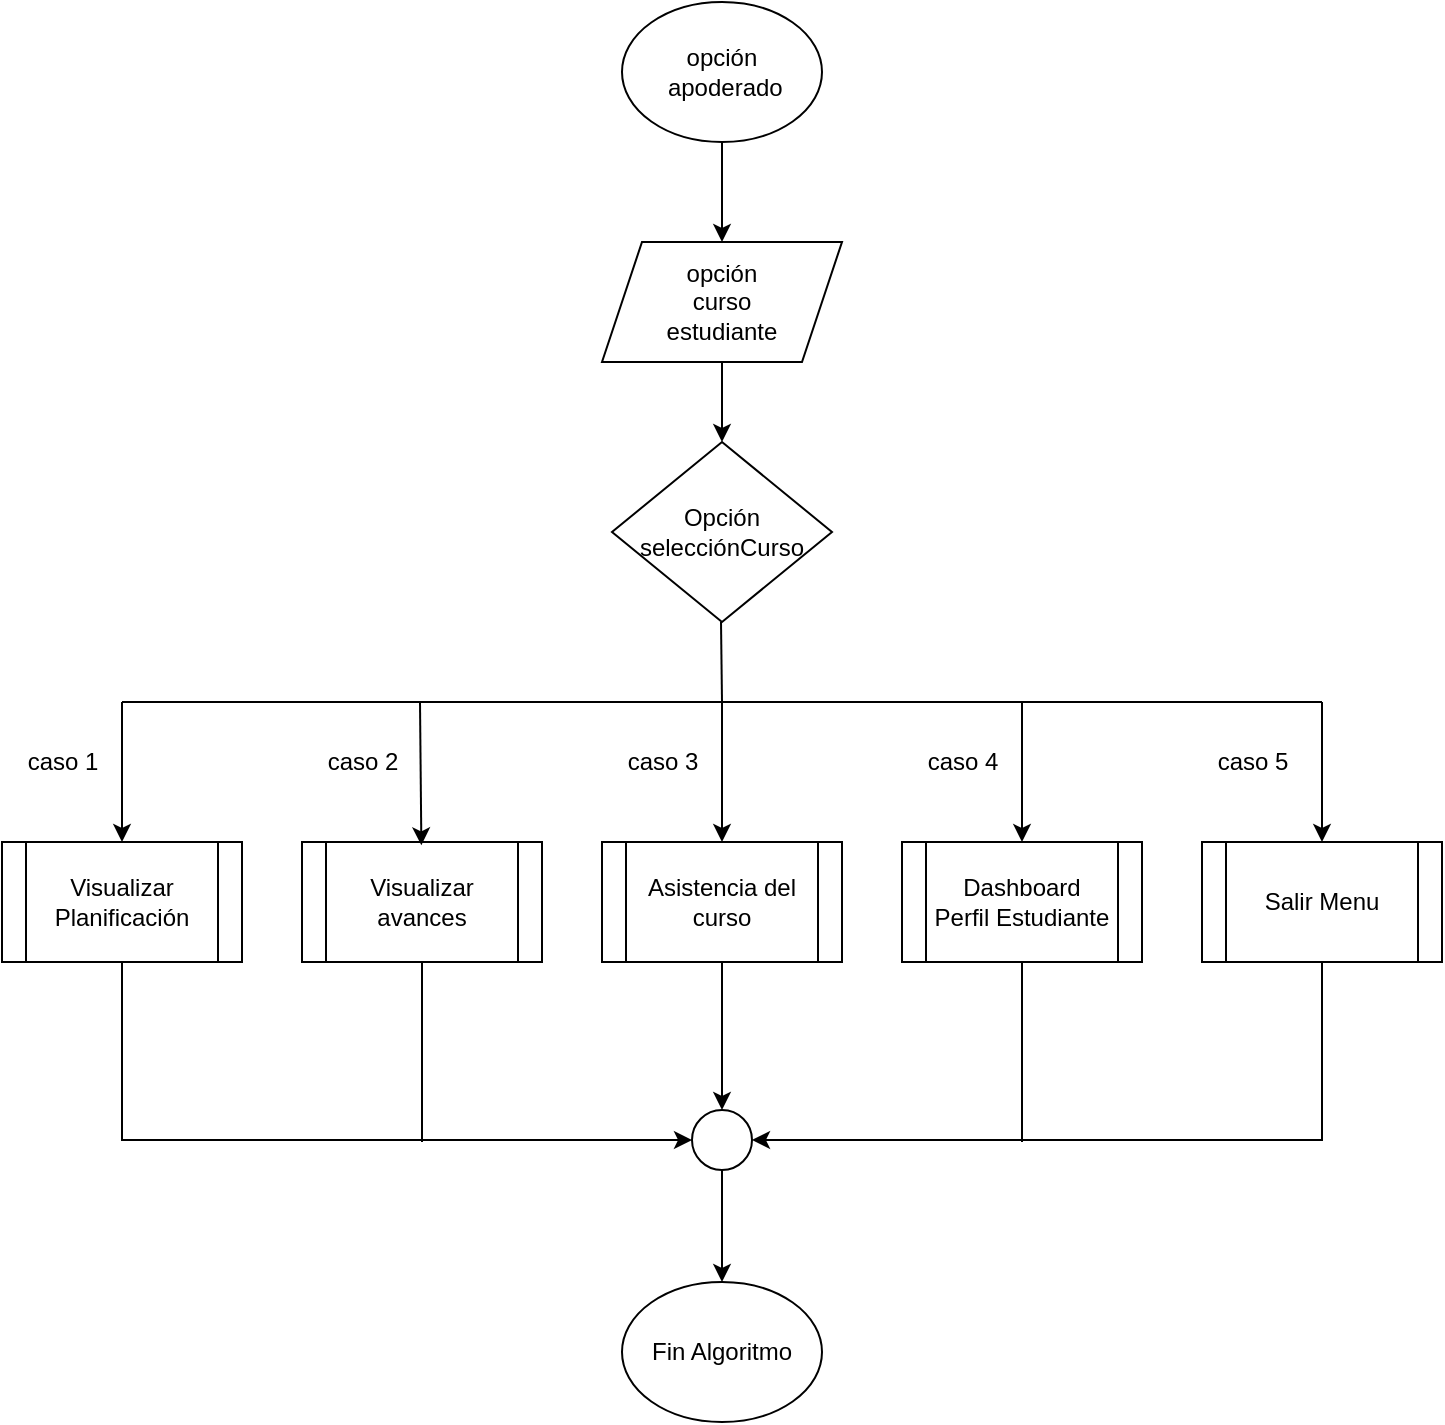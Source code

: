 <mxfile version="14.6.12" type="device"><diagram id="HlarW30TBiqMSRS4cu1i" name="Page-1"><mxGraphModel dx="1022" dy="380" grid="1" gridSize="10" guides="1" tooltips="1" connect="1" arrows="1" fold="1" page="1" pageScale="1" pageWidth="850" pageHeight="1100" math="0" shadow="0"><root><mxCell id="0"/><mxCell id="1" parent="0"/><mxCell id="k6VM7V2a6xZTYDvrX6Ch-3" value="" style="edgeStyle=orthogonalEdgeStyle;rounded=0;orthogonalLoop=1;jettySize=auto;html=1;" edge="1" parent="1" source="k6VM7V2a6xZTYDvrX6Ch-1" target="k6VM7V2a6xZTYDvrX6Ch-2"><mxGeometry relative="1" as="geometry"/></mxCell><mxCell id="k6VM7V2a6xZTYDvrX6Ch-1" value="opción&lt;br&gt;&amp;nbsp;apoderado" style="ellipse;whiteSpace=wrap;html=1;" vertex="1" parent="1"><mxGeometry x="350" y="50" width="100" height="70" as="geometry"/></mxCell><mxCell id="k6VM7V2a6xZTYDvrX6Ch-5" value="" style="edgeStyle=orthogonalEdgeStyle;rounded=0;orthogonalLoop=1;jettySize=auto;html=1;" edge="1" parent="1" source="k6VM7V2a6xZTYDvrX6Ch-2" target="k6VM7V2a6xZTYDvrX6Ch-4"><mxGeometry relative="1" as="geometry"/></mxCell><mxCell id="k6VM7V2a6xZTYDvrX6Ch-2" value="opción&lt;br&gt;curso&lt;br&gt;estudiante" style="shape=parallelogram;perimeter=parallelogramPerimeter;whiteSpace=wrap;html=1;fixedSize=1;" vertex="1" parent="1"><mxGeometry x="340" y="170" width="120" height="60" as="geometry"/></mxCell><mxCell id="k6VM7V2a6xZTYDvrX6Ch-4" value="Opción&lt;br&gt;selecciónCurso" style="rhombus;whiteSpace=wrap;html=1;" vertex="1" parent="1"><mxGeometry x="345" y="270" width="110" height="90" as="geometry"/></mxCell><mxCell id="k6VM7V2a6xZTYDvrX6Ch-20" style="edgeStyle=orthogonalEdgeStyle;rounded=0;orthogonalLoop=1;jettySize=auto;html=1;entryX=0;entryY=0.5;entryDx=0;entryDy=0;" edge="1" parent="1" source="k6VM7V2a6xZTYDvrX6Ch-6" target="k6VM7V2a6xZTYDvrX6Ch-18"><mxGeometry relative="1" as="geometry"><Array as="points"><mxPoint x="100" y="619"/></Array></mxGeometry></mxCell><mxCell id="k6VM7V2a6xZTYDvrX6Ch-6" value="Visualizar Planificación" style="shape=process;whiteSpace=wrap;html=1;backgroundOutline=1;" vertex="1" parent="1"><mxGeometry x="40" y="470" width="120" height="60" as="geometry"/></mxCell><mxCell id="k6VM7V2a6xZTYDvrX6Ch-8" value="Visualizar avances" style="shape=process;whiteSpace=wrap;html=1;backgroundOutline=1;" vertex="1" parent="1"><mxGeometry x="190" y="470" width="120" height="60" as="geometry"/></mxCell><mxCell id="k6VM7V2a6xZTYDvrX6Ch-9" value="Asistencia del curso" style="shape=process;whiteSpace=wrap;html=1;backgroundOutline=1;" vertex="1" parent="1"><mxGeometry x="340" y="470" width="120" height="60" as="geometry"/></mxCell><mxCell id="k6VM7V2a6xZTYDvrX6Ch-22" style="edgeStyle=orthogonalEdgeStyle;rounded=0;orthogonalLoop=1;jettySize=auto;html=1;entryX=1;entryY=0.5;entryDx=0;entryDy=0;exitX=0.5;exitY=1;exitDx=0;exitDy=0;" edge="1" parent="1" source="k6VM7V2a6xZTYDvrX6Ch-32" target="k6VM7V2a6xZTYDvrX6Ch-18"><mxGeometry relative="1" as="geometry"><Array as="points"><mxPoint x="700" y="619"/></Array></mxGeometry></mxCell><mxCell id="k6VM7V2a6xZTYDvrX6Ch-10" value="Dashboard&lt;br&gt;Perfil Estudiante" style="shape=process;whiteSpace=wrap;html=1;backgroundOutline=1;" vertex="1" parent="1"><mxGeometry x="490" y="470" width="120" height="60" as="geometry"/></mxCell><mxCell id="k6VM7V2a6xZTYDvrX6Ch-12" value="" style="endArrow=none;html=1;" edge="1" parent="1"><mxGeometry width="50" height="50" relative="1" as="geometry"><mxPoint x="100" y="400" as="sourcePoint"/><mxPoint x="700" y="400" as="targetPoint"/></mxGeometry></mxCell><mxCell id="k6VM7V2a6xZTYDvrX6Ch-13" value="" style="endArrow=none;html=1;" edge="1" parent="1"><mxGeometry width="50" height="50" relative="1" as="geometry"><mxPoint x="400" y="400" as="sourcePoint"/><mxPoint x="399.5" y="360" as="targetPoint"/></mxGeometry></mxCell><mxCell id="k6VM7V2a6xZTYDvrX6Ch-14" value="" style="endArrow=classic;html=1;entryX=0.5;entryY=0;entryDx=0;entryDy=0;" edge="1" parent="1" target="k6VM7V2a6xZTYDvrX6Ch-6"><mxGeometry width="50" height="50" relative="1" as="geometry"><mxPoint x="100" y="400" as="sourcePoint"/><mxPoint x="370" y="430" as="targetPoint"/></mxGeometry></mxCell><mxCell id="k6VM7V2a6xZTYDvrX6Ch-15" value="" style="endArrow=classic;html=1;entryX=0.589;entryY=0.028;entryDx=0;entryDy=0;entryPerimeter=0;" edge="1" parent="1"><mxGeometry width="50" height="50" relative="1" as="geometry"><mxPoint x="249" y="400" as="sourcePoint"/><mxPoint x="249.68" y="471.68" as="targetPoint"/></mxGeometry></mxCell><mxCell id="k6VM7V2a6xZTYDvrX6Ch-16" value="" style="endArrow=classic;html=1;" edge="1" parent="1" target="k6VM7V2a6xZTYDvrX6Ch-9"><mxGeometry width="50" height="50" relative="1" as="geometry"><mxPoint x="400" y="400" as="sourcePoint"/><mxPoint x="370" y="430" as="targetPoint"/></mxGeometry></mxCell><mxCell id="k6VM7V2a6xZTYDvrX6Ch-17" value="" style="endArrow=classic;html=1;entryX=0.5;entryY=0;entryDx=0;entryDy=0;" edge="1" parent="1" target="k6VM7V2a6xZTYDvrX6Ch-10"><mxGeometry width="50" height="50" relative="1" as="geometry"><mxPoint x="550" y="400" as="sourcePoint"/><mxPoint x="600" y="400" as="targetPoint"/></mxGeometry></mxCell><mxCell id="k6VM7V2a6xZTYDvrX6Ch-25" value="" style="edgeStyle=orthogonalEdgeStyle;rounded=0;orthogonalLoop=1;jettySize=auto;html=1;" edge="1" parent="1" source="k6VM7V2a6xZTYDvrX6Ch-18"><mxGeometry relative="1" as="geometry"><mxPoint x="400" y="690" as="targetPoint"/><Array as="points"><mxPoint x="400" y="619"/></Array></mxGeometry></mxCell><mxCell id="k6VM7V2a6xZTYDvrX6Ch-18" value="" style="ellipse;whiteSpace=wrap;html=1;aspect=fixed;" vertex="1" parent="1"><mxGeometry x="385" y="604" width="30" height="30" as="geometry"/></mxCell><mxCell id="k6VM7V2a6xZTYDvrX6Ch-24" value="Fin Algoritmo" style="ellipse;whiteSpace=wrap;html=1;" vertex="1" parent="1"><mxGeometry x="350" y="690" width="100" height="70" as="geometry"/></mxCell><mxCell id="k6VM7V2a6xZTYDvrX6Ch-26" value="" style="endArrow=none;html=1;entryX=0.5;entryY=1;entryDx=0;entryDy=0;" edge="1" parent="1" target="k6VM7V2a6xZTYDvrX6Ch-8"><mxGeometry width="50" height="50" relative="1" as="geometry"><mxPoint x="250" y="620" as="sourcePoint"/><mxPoint x="280" y="560" as="targetPoint"/></mxGeometry></mxCell><mxCell id="k6VM7V2a6xZTYDvrX6Ch-28" value="caso 1" style="text;html=1;align=center;verticalAlign=middle;resizable=0;points=[];autosize=1;strokeColor=none;" vertex="1" parent="1"><mxGeometry x="45" y="420" width="50" height="20" as="geometry"/></mxCell><mxCell id="k6VM7V2a6xZTYDvrX6Ch-29" value="caso 2" style="text;html=1;align=center;verticalAlign=middle;resizable=0;points=[];autosize=1;strokeColor=none;" vertex="1" parent="1"><mxGeometry x="195" y="420" width="50" height="20" as="geometry"/></mxCell><mxCell id="k6VM7V2a6xZTYDvrX6Ch-30" value="caso 3" style="text;html=1;align=center;verticalAlign=middle;resizable=0;points=[];autosize=1;strokeColor=none;" vertex="1" parent="1"><mxGeometry x="345" y="420" width="50" height="20" as="geometry"/></mxCell><mxCell id="k6VM7V2a6xZTYDvrX6Ch-31" value="caso 4" style="text;html=1;align=center;verticalAlign=middle;resizable=0;points=[];autosize=1;strokeColor=none;" vertex="1" parent="1"><mxGeometry x="495" y="420" width="50" height="20" as="geometry"/></mxCell><mxCell id="k6VM7V2a6xZTYDvrX6Ch-32" value="Salir Menu" style="shape=process;whiteSpace=wrap;html=1;backgroundOutline=1;" vertex="1" parent="1"><mxGeometry x="640" y="470" width="120" height="60" as="geometry"/></mxCell><mxCell id="k6VM7V2a6xZTYDvrX6Ch-33" value="" style="endArrow=classic;html=1;entryX=0.5;entryY=0;entryDx=0;entryDy=0;" edge="1" parent="1" target="k6VM7V2a6xZTYDvrX6Ch-32"><mxGeometry width="50" height="50" relative="1" as="geometry"><mxPoint x="700" y="400" as="sourcePoint"/><mxPoint x="450" y="390" as="targetPoint"/></mxGeometry></mxCell><mxCell id="k6VM7V2a6xZTYDvrX6Ch-34" value="" style="endArrow=none;html=1;entryX=0.5;entryY=1;entryDx=0;entryDy=0;" edge="1" parent="1" target="k6VM7V2a6xZTYDvrX6Ch-10"><mxGeometry width="50" height="50" relative="1" as="geometry"><mxPoint x="550" y="620" as="sourcePoint"/><mxPoint x="450" y="490" as="targetPoint"/></mxGeometry></mxCell><mxCell id="k6VM7V2a6xZTYDvrX6Ch-35" value="" style="endArrow=classic;html=1;exitX=0.5;exitY=1;exitDx=0;exitDy=0;entryX=0.5;entryY=0;entryDx=0;entryDy=0;" edge="1" parent="1" source="k6VM7V2a6xZTYDvrX6Ch-9" target="k6VM7V2a6xZTYDvrX6Ch-18"><mxGeometry width="50" height="50" relative="1" as="geometry"><mxPoint x="400" y="540" as="sourcePoint"/><mxPoint x="450" y="490" as="targetPoint"/></mxGeometry></mxCell><mxCell id="k6VM7V2a6xZTYDvrX6Ch-36" value="caso 5" style="text;html=1;align=center;verticalAlign=middle;resizable=0;points=[];autosize=1;strokeColor=none;" vertex="1" parent="1"><mxGeometry x="640" y="420" width="50" height="20" as="geometry"/></mxCell></root></mxGraphModel></diagram></mxfile>